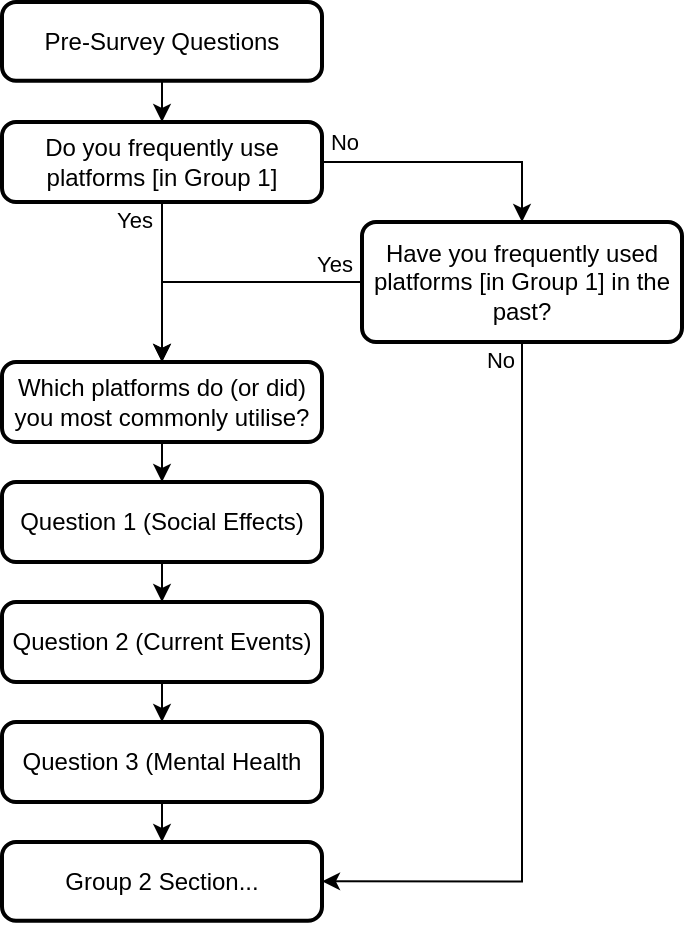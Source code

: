 <mxfile version="13.0.3" type="device"><diagram id="C5RBs43oDa-KdzZeNtuy" name="Page-1"><mxGraphModel dx="1102" dy="1000" grid="1" gridSize="10" guides="1" tooltips="1" connect="1" arrows="1" fold="1" page="1" pageScale="1" pageWidth="413" pageHeight="583" math="0" shadow="0"><root><mxCell id="WIyWlLk6GJQsqaUBKTNV-0"/><mxCell id="WIyWlLk6GJQsqaUBKTNV-1" parent="WIyWlLk6GJQsqaUBKTNV-0"/><mxCell id="o1fMjdAqdAoyunvzlMns-24" value="" style="group;verticalAlign=middle;" vertex="1" connectable="0" parent="WIyWlLk6GJQsqaUBKTNV-1"><mxGeometry x="37" y="62" width="340" height="459.37" as="geometry"/></mxCell><mxCell id="o1fMjdAqdAoyunvzlMns-0" value="Pre-Survey Questions" style="rounded=1;whiteSpace=wrap;html=1;absoluteArcSize=1;arcSize=14;strokeWidth=2;verticalAlign=middle;" vertex="1" parent="o1fMjdAqdAoyunvzlMns-24"><mxGeometry width="160" height="39.37" as="geometry"/></mxCell><mxCell id="o1fMjdAqdAoyunvzlMns-5" style="edgeStyle=orthogonalEdgeStyle;rounded=0;orthogonalLoop=1;jettySize=auto;html=1;verticalAlign=middle;" edge="1" parent="o1fMjdAqdAoyunvzlMns-24" source="o1fMjdAqdAoyunvzlMns-1"><mxGeometry relative="1" as="geometry"><mxPoint x="80" y="180" as="targetPoint"/></mxGeometry></mxCell><mxCell id="o1fMjdAqdAoyunvzlMns-1" value="Do you frequently use platforms [in Group 1]" style="rounded=1;whiteSpace=wrap;html=1;absoluteArcSize=1;arcSize=14;strokeWidth=2;verticalAlign=middle;" vertex="1" parent="o1fMjdAqdAoyunvzlMns-24"><mxGeometry y="60" width="160" height="40" as="geometry"/></mxCell><mxCell id="o1fMjdAqdAoyunvzlMns-4" style="edgeStyle=orthogonalEdgeStyle;rounded=0;orthogonalLoop=1;jettySize=auto;html=1;entryX=0.5;entryY=0;entryDx=0;entryDy=0;verticalAlign=middle;" edge="1" parent="o1fMjdAqdAoyunvzlMns-24" source="o1fMjdAqdAoyunvzlMns-0" target="o1fMjdAqdAoyunvzlMns-1"><mxGeometry relative="1" as="geometry"/></mxCell><mxCell id="o1fMjdAqdAoyunvzlMns-6" value="Have you frequently used platforms [in Group 1] in the past?" style="rounded=1;whiteSpace=wrap;html=1;absoluteArcSize=1;arcSize=14;strokeWidth=2;verticalAlign=middle;" vertex="1" parent="o1fMjdAqdAoyunvzlMns-24"><mxGeometry x="180" y="110" width="160" height="60" as="geometry"/></mxCell><mxCell id="o1fMjdAqdAoyunvzlMns-7" style="edgeStyle=orthogonalEdgeStyle;rounded=0;orthogonalLoop=1;jettySize=auto;html=1;entryX=0.5;entryY=0;entryDx=0;entryDy=0;verticalAlign=middle;" edge="1" parent="o1fMjdAqdAoyunvzlMns-24" source="o1fMjdAqdAoyunvzlMns-1" target="o1fMjdAqdAoyunvzlMns-6"><mxGeometry relative="1" as="geometry"/></mxCell><mxCell id="o1fMjdAqdAoyunvzlMns-8" value="No" style="edgeLabel;html=1;align=center;verticalAlign=middle;resizable=0;points=[];" vertex="1" connectable="0" parent="o1fMjdAqdAoyunvzlMns-7"><mxGeometry x="-0.09" y="-2" relative="1" as="geometry"><mxPoint x="-48.43" y="-12.03" as="offset"/></mxGeometry></mxCell><mxCell id="o1fMjdAqdAoyunvzlMns-9" value="Yes" style="edgeLabel;html=1;align=center;verticalAlign=middle;resizable=0;points=[];" vertex="1" connectable="0" parent="o1fMjdAqdAoyunvzlMns-24"><mxGeometry x="80" y="120.999" as="geometry"><mxPoint x="-14" y="-12.03" as="offset"/></mxGeometry></mxCell><mxCell id="o1fMjdAqdAoyunvzlMns-10" value="Which platforms do (or did) you most commonly utilise?" style="rounded=1;whiteSpace=wrap;html=1;absoluteArcSize=1;arcSize=14;strokeWidth=2;verticalAlign=middle;" vertex="1" parent="o1fMjdAqdAoyunvzlMns-24"><mxGeometry y="180" width="160" height="40" as="geometry"/></mxCell><mxCell id="o1fMjdAqdAoyunvzlMns-12" style="edgeStyle=orthogonalEdgeStyle;rounded=0;orthogonalLoop=1;jettySize=auto;html=1;verticalAlign=middle;" edge="1" parent="o1fMjdAqdAoyunvzlMns-24" source="o1fMjdAqdAoyunvzlMns-6"><mxGeometry relative="1" as="geometry"><mxPoint x="80" y="180" as="targetPoint"/><Array as="points"><mxPoint x="80" y="140"/><mxPoint x="80" y="180"/></Array></mxGeometry></mxCell><mxCell id="o1fMjdAqdAoyunvzlMns-13" value="Yes" style="edgeLabel;html=1;align=center;verticalAlign=middle;resizable=0;points=[];" vertex="1" connectable="0" parent="o1fMjdAqdAoyunvzlMns-24"><mxGeometry x="180" y="142.999" as="geometry"><mxPoint x="-14" y="-12.03" as="offset"/></mxGeometry></mxCell><mxCell id="o1fMjdAqdAoyunvzlMns-14" value="Question 1 (Social Effects)" style="rounded=1;whiteSpace=wrap;html=1;absoluteArcSize=1;arcSize=14;strokeWidth=2;verticalAlign=middle;" vertex="1" parent="o1fMjdAqdAoyunvzlMns-24"><mxGeometry y="240" width="160" height="40" as="geometry"/></mxCell><mxCell id="o1fMjdAqdAoyunvzlMns-17" style="edgeStyle=orthogonalEdgeStyle;rounded=0;orthogonalLoop=1;jettySize=auto;html=1;entryX=0.5;entryY=0;entryDx=0;entryDy=0;verticalAlign=middle;" edge="1" parent="o1fMjdAqdAoyunvzlMns-24" source="o1fMjdAqdAoyunvzlMns-10" target="o1fMjdAqdAoyunvzlMns-14"><mxGeometry relative="1" as="geometry"/></mxCell><mxCell id="o1fMjdAqdAoyunvzlMns-15" value="Question 2 (Current Events)" style="rounded=1;whiteSpace=wrap;html=1;absoluteArcSize=1;arcSize=14;strokeWidth=2;verticalAlign=middle;" vertex="1" parent="o1fMjdAqdAoyunvzlMns-24"><mxGeometry y="300" width="160" height="40" as="geometry"/></mxCell><mxCell id="o1fMjdAqdAoyunvzlMns-18" style="edgeStyle=orthogonalEdgeStyle;rounded=0;orthogonalLoop=1;jettySize=auto;html=1;entryX=0.5;entryY=0;entryDx=0;entryDy=0;verticalAlign=middle;" edge="1" parent="o1fMjdAqdAoyunvzlMns-24" source="o1fMjdAqdAoyunvzlMns-14" target="o1fMjdAqdAoyunvzlMns-15"><mxGeometry relative="1" as="geometry"/></mxCell><mxCell id="o1fMjdAqdAoyunvzlMns-16" value="Question 3 (Mental Health" style="rounded=1;whiteSpace=wrap;html=1;absoluteArcSize=1;arcSize=14;strokeWidth=2;verticalAlign=middle;" vertex="1" parent="o1fMjdAqdAoyunvzlMns-24"><mxGeometry y="360" width="160" height="40" as="geometry"/></mxCell><mxCell id="o1fMjdAqdAoyunvzlMns-19" style="edgeStyle=orthogonalEdgeStyle;rounded=0;orthogonalLoop=1;jettySize=auto;html=1;entryX=0.5;entryY=0;entryDx=0;entryDy=0;verticalAlign=middle;" edge="1" parent="o1fMjdAqdAoyunvzlMns-24" source="o1fMjdAqdAoyunvzlMns-15" target="o1fMjdAqdAoyunvzlMns-16"><mxGeometry relative="1" as="geometry"/></mxCell><mxCell id="o1fMjdAqdAoyunvzlMns-20" value="Group 2 Section..." style="rounded=1;whiteSpace=wrap;html=1;absoluteArcSize=1;arcSize=14;strokeWidth=2;verticalAlign=middle;" vertex="1" parent="o1fMjdAqdAoyunvzlMns-24"><mxGeometry y="420" width="160" height="39.37" as="geometry"/></mxCell><mxCell id="o1fMjdAqdAoyunvzlMns-21" style="edgeStyle=orthogonalEdgeStyle;rounded=0;orthogonalLoop=1;jettySize=auto;html=1;entryX=1;entryY=0.5;entryDx=0;entryDy=0;verticalAlign=middle;exitX=0.5;exitY=1;exitDx=0;exitDy=0;" edge="1" parent="o1fMjdAqdAoyunvzlMns-24" source="o1fMjdAqdAoyunvzlMns-6" target="o1fMjdAqdAoyunvzlMns-20"><mxGeometry relative="1" as="geometry"><Array as="points"><mxPoint x="260" y="440"/></Array></mxGeometry></mxCell><mxCell id="o1fMjdAqdAoyunvzlMns-22" style="edgeStyle=orthogonalEdgeStyle;rounded=0;orthogonalLoop=1;jettySize=auto;html=1;entryX=0.5;entryY=0;entryDx=0;entryDy=0;verticalAlign=middle;" edge="1" parent="o1fMjdAqdAoyunvzlMns-24" source="o1fMjdAqdAoyunvzlMns-16" target="o1fMjdAqdAoyunvzlMns-20"><mxGeometry relative="1" as="geometry"/></mxCell><mxCell id="o1fMjdAqdAoyunvzlMns-23" value="No" style="edgeLabel;html=1;align=center;verticalAlign=middle;resizable=0;points=[];" vertex="1" connectable="0" parent="o1fMjdAqdAoyunvzlMns-24"><mxGeometry x="262.999" y="190.999" as="geometry"><mxPoint x="-14" y="-12.03" as="offset"/></mxGeometry></mxCell></root></mxGraphModel></diagram></mxfile>